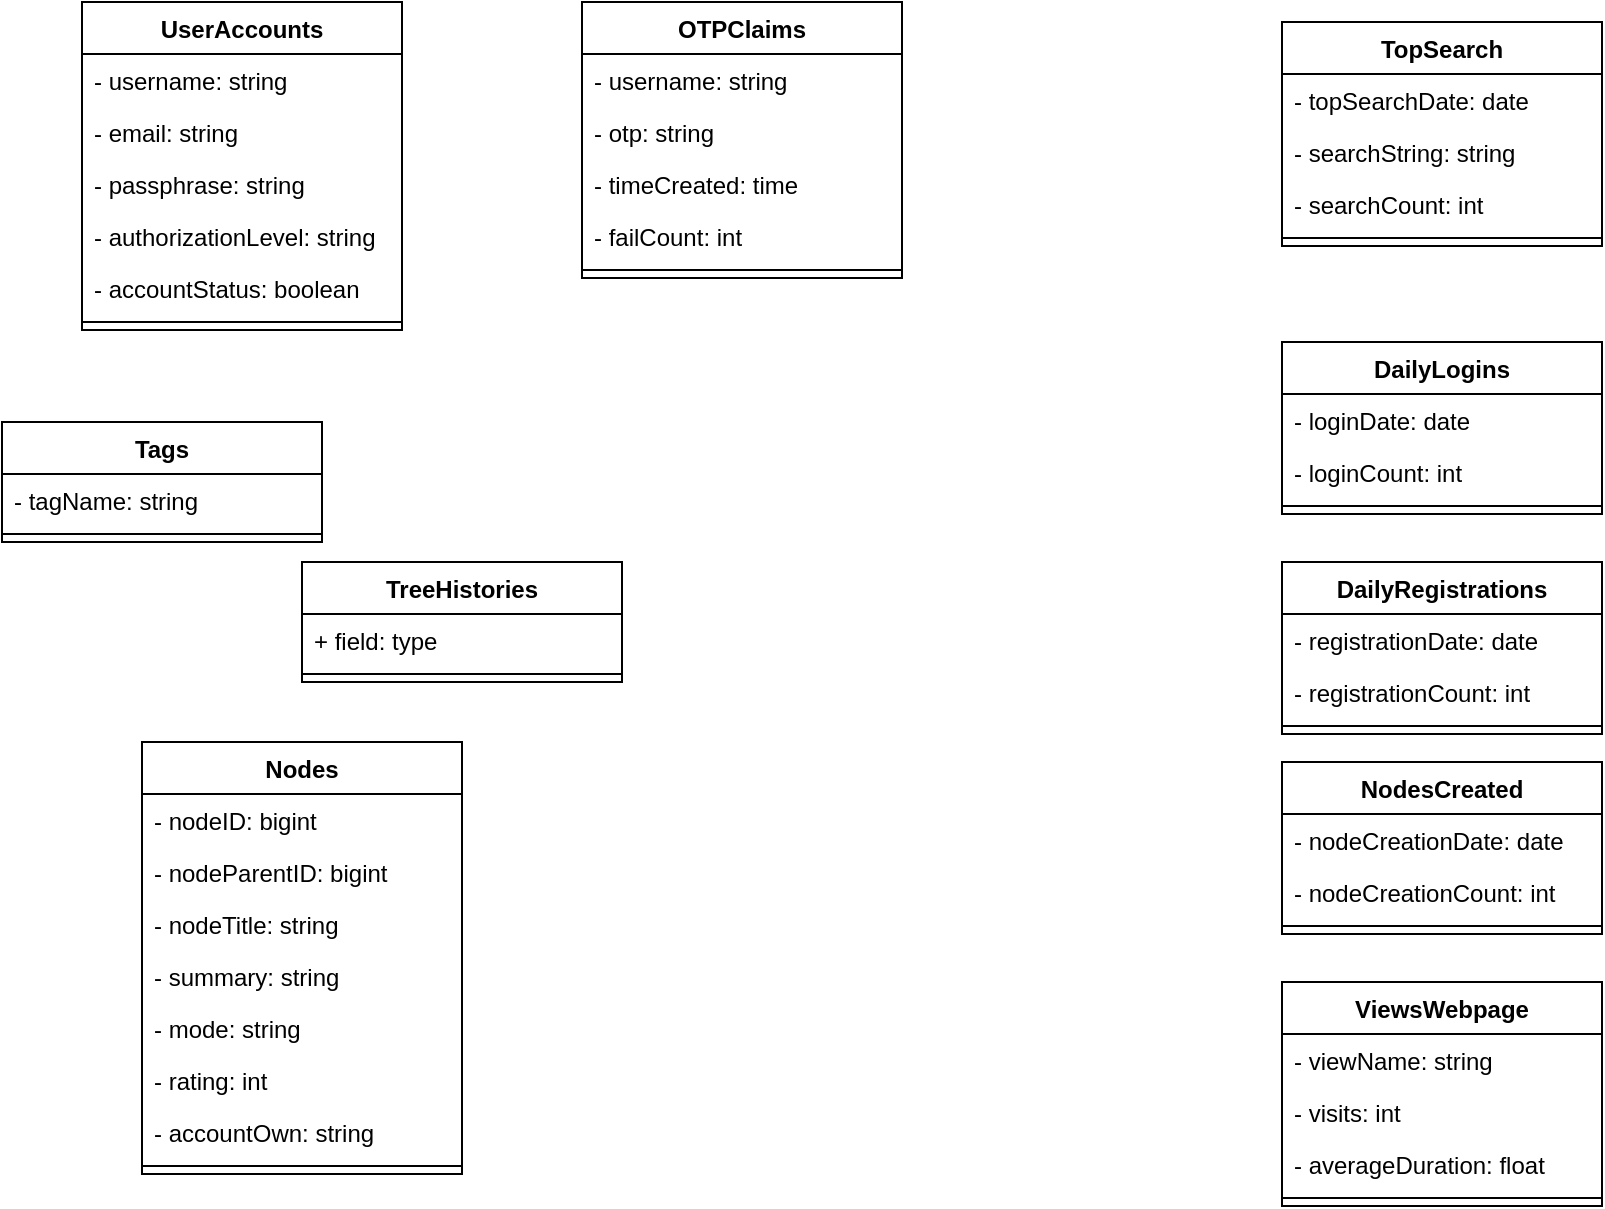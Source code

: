 <mxfile version="16.5.1" type="device"><diagram id="lFwvNTjZ4TGkcqttbsf9" name="Page-1"><mxGraphModel dx="1872" dy="768" grid="1" gridSize="10" guides="1" tooltips="1" connect="1" arrows="1" fold="1" page="1" pageScale="1" pageWidth="850" pageHeight="1100" math="0" shadow="0"><root><mxCell id="0"/><mxCell id="1" parent="0"/><mxCell id="4IYzHmXBYEM75KDTKfIA-5" value="OTPClaims" style="swimlane;fontStyle=1;align=center;verticalAlign=top;childLayout=stackLayout;horizontal=1;startSize=26;horizontalStack=0;resizeParent=1;resizeParentMax=0;resizeLast=0;collapsible=1;marginBottom=0;" vertex="1" parent="1"><mxGeometry x="170" y="100" width="160" height="138" as="geometry"/></mxCell><mxCell id="4IYzHmXBYEM75KDTKfIA-6" value="- username: string" style="text;strokeColor=none;fillColor=none;align=left;verticalAlign=top;spacingLeft=4;spacingRight=4;overflow=hidden;rotatable=0;points=[[0,0.5],[1,0.5]];portConstraint=eastwest;" vertex="1" parent="4IYzHmXBYEM75KDTKfIA-5"><mxGeometry y="26" width="160" height="26" as="geometry"/></mxCell><mxCell id="4IYzHmXBYEM75KDTKfIA-42" value="- otp: string" style="text;strokeColor=none;fillColor=none;align=left;verticalAlign=top;spacingLeft=4;spacingRight=4;overflow=hidden;rotatable=0;points=[[0,0.5],[1,0.5]];portConstraint=eastwest;" vertex="1" parent="4IYzHmXBYEM75KDTKfIA-5"><mxGeometry y="52" width="160" height="26" as="geometry"/></mxCell><mxCell id="4IYzHmXBYEM75KDTKfIA-43" value="- timeCreated: time" style="text;strokeColor=none;fillColor=none;align=left;verticalAlign=top;spacingLeft=4;spacingRight=4;overflow=hidden;rotatable=0;points=[[0,0.5],[1,0.5]];portConstraint=eastwest;" vertex="1" parent="4IYzHmXBYEM75KDTKfIA-5"><mxGeometry y="78" width="160" height="26" as="geometry"/></mxCell><mxCell id="4IYzHmXBYEM75KDTKfIA-44" value="- failCount: int" style="text;strokeColor=none;fillColor=none;align=left;verticalAlign=top;spacingLeft=4;spacingRight=4;overflow=hidden;rotatable=0;points=[[0,0.5],[1,0.5]];portConstraint=eastwest;" vertex="1" parent="4IYzHmXBYEM75KDTKfIA-5"><mxGeometry y="104" width="160" height="26" as="geometry"/></mxCell><mxCell id="4IYzHmXBYEM75KDTKfIA-7" value="" style="line;strokeWidth=1;fillColor=none;align=left;verticalAlign=middle;spacingTop=-1;spacingLeft=3;spacingRight=3;rotatable=0;labelPosition=right;points=[];portConstraint=eastwest;" vertex="1" parent="4IYzHmXBYEM75KDTKfIA-5"><mxGeometry y="130" width="160" height="8" as="geometry"/></mxCell><mxCell id="4IYzHmXBYEM75KDTKfIA-9" value="UserAccounts" style="swimlane;fontStyle=1;align=center;verticalAlign=top;childLayout=stackLayout;horizontal=1;startSize=26;horizontalStack=0;resizeParent=1;resizeParentMax=0;resizeLast=0;collapsible=1;marginBottom=0;" vertex="1" parent="1"><mxGeometry x="-80" y="100" width="160" height="164" as="geometry"/></mxCell><mxCell id="4IYzHmXBYEM75KDTKfIA-38" value="- username: string" style="text;strokeColor=none;fillColor=none;align=left;verticalAlign=top;spacingLeft=4;spacingRight=4;overflow=hidden;rotatable=0;points=[[0,0.5],[1,0.5]];portConstraint=eastwest;" vertex="1" parent="4IYzHmXBYEM75KDTKfIA-9"><mxGeometry y="26" width="160" height="26" as="geometry"/></mxCell><mxCell id="4IYzHmXBYEM75KDTKfIA-39" value="- email: string" style="text;strokeColor=none;fillColor=none;align=left;verticalAlign=top;spacingLeft=4;spacingRight=4;overflow=hidden;rotatable=0;points=[[0,0.5],[1,0.5]];portConstraint=eastwest;" vertex="1" parent="4IYzHmXBYEM75KDTKfIA-9"><mxGeometry y="52" width="160" height="26" as="geometry"/></mxCell><mxCell id="4IYzHmXBYEM75KDTKfIA-40" value="- passphrase: string" style="text;strokeColor=none;fillColor=none;align=left;verticalAlign=top;spacingLeft=4;spacingRight=4;overflow=hidden;rotatable=0;points=[[0,0.5],[1,0.5]];portConstraint=eastwest;" vertex="1" parent="4IYzHmXBYEM75KDTKfIA-9"><mxGeometry y="78" width="160" height="26" as="geometry"/></mxCell><mxCell id="4IYzHmXBYEM75KDTKfIA-41" value="- authorizationLevel: string" style="text;strokeColor=none;fillColor=none;align=left;verticalAlign=top;spacingLeft=4;spacingRight=4;overflow=hidden;rotatable=0;points=[[0,0.5],[1,0.5]];portConstraint=eastwest;" vertex="1" parent="4IYzHmXBYEM75KDTKfIA-9"><mxGeometry y="104" width="160" height="26" as="geometry"/></mxCell><mxCell id="4IYzHmXBYEM75KDTKfIA-10" value="- accountStatus: boolean" style="text;strokeColor=none;fillColor=none;align=left;verticalAlign=top;spacingLeft=4;spacingRight=4;overflow=hidden;rotatable=0;points=[[0,0.5],[1,0.5]];portConstraint=eastwest;" vertex="1" parent="4IYzHmXBYEM75KDTKfIA-9"><mxGeometry y="130" width="160" height="26" as="geometry"/></mxCell><mxCell id="4IYzHmXBYEM75KDTKfIA-11" value="" style="line;strokeWidth=1;fillColor=none;align=left;verticalAlign=middle;spacingTop=-1;spacingLeft=3;spacingRight=3;rotatable=0;labelPosition=right;points=[];portConstraint=eastwest;" vertex="1" parent="4IYzHmXBYEM75KDTKfIA-9"><mxGeometry y="156" width="160" height="8" as="geometry"/></mxCell><mxCell id="4IYzHmXBYEM75KDTKfIA-13" value="DailyRegistrations" style="swimlane;fontStyle=1;align=center;verticalAlign=top;childLayout=stackLayout;horizontal=1;startSize=26;horizontalStack=0;resizeParent=1;resizeParentMax=0;resizeLast=0;collapsible=1;marginBottom=0;" vertex="1" parent="1"><mxGeometry x="520" y="380" width="160" height="86" as="geometry"/></mxCell><mxCell id="4IYzHmXBYEM75KDTKfIA-53" value="- registrationDate: date" style="text;strokeColor=none;fillColor=none;align=left;verticalAlign=top;spacingLeft=4;spacingRight=4;overflow=hidden;rotatable=0;points=[[0,0.5],[1,0.5]];portConstraint=eastwest;" vertex="1" parent="4IYzHmXBYEM75KDTKfIA-13"><mxGeometry y="26" width="160" height="26" as="geometry"/></mxCell><mxCell id="4IYzHmXBYEM75KDTKfIA-14" value="- registrationCount: int" style="text;strokeColor=none;fillColor=none;align=left;verticalAlign=top;spacingLeft=4;spacingRight=4;overflow=hidden;rotatable=0;points=[[0,0.5],[1,0.5]];portConstraint=eastwest;" vertex="1" parent="4IYzHmXBYEM75KDTKfIA-13"><mxGeometry y="52" width="160" height="26" as="geometry"/></mxCell><mxCell id="4IYzHmXBYEM75KDTKfIA-15" value="" style="line;strokeWidth=1;fillColor=none;align=left;verticalAlign=middle;spacingTop=-1;spacingLeft=3;spacingRight=3;rotatable=0;labelPosition=right;points=[];portConstraint=eastwest;" vertex="1" parent="4IYzHmXBYEM75KDTKfIA-13"><mxGeometry y="78" width="160" height="8" as="geometry"/></mxCell><mxCell id="4IYzHmXBYEM75KDTKfIA-16" value="ViewsWebpage" style="swimlane;fontStyle=1;align=center;verticalAlign=top;childLayout=stackLayout;horizontal=1;startSize=26;horizontalStack=0;resizeParent=1;resizeParentMax=0;resizeLast=0;collapsible=1;marginBottom=0;" vertex="1" parent="1"><mxGeometry x="520" y="590" width="160" height="112" as="geometry"/></mxCell><mxCell id="4IYzHmXBYEM75KDTKfIA-17" value="- viewName: string" style="text;strokeColor=none;fillColor=none;align=left;verticalAlign=top;spacingLeft=4;spacingRight=4;overflow=hidden;rotatable=0;points=[[0,0.5],[1,0.5]];portConstraint=eastwest;" vertex="1" parent="4IYzHmXBYEM75KDTKfIA-16"><mxGeometry y="26" width="160" height="26" as="geometry"/></mxCell><mxCell id="4IYzHmXBYEM75KDTKfIA-51" value="- visits: int" style="text;strokeColor=none;fillColor=none;align=left;verticalAlign=top;spacingLeft=4;spacingRight=4;overflow=hidden;rotatable=0;points=[[0,0.5],[1,0.5]];portConstraint=eastwest;" vertex="1" parent="4IYzHmXBYEM75KDTKfIA-16"><mxGeometry y="52" width="160" height="26" as="geometry"/></mxCell><mxCell id="4IYzHmXBYEM75KDTKfIA-52" value="- averageDuration: float" style="text;strokeColor=none;fillColor=none;align=left;verticalAlign=top;spacingLeft=4;spacingRight=4;overflow=hidden;rotatable=0;points=[[0,0.5],[1,0.5]];portConstraint=eastwest;" vertex="1" parent="4IYzHmXBYEM75KDTKfIA-16"><mxGeometry y="78" width="160" height="26" as="geometry"/></mxCell><mxCell id="4IYzHmXBYEM75KDTKfIA-18" value="" style="line;strokeWidth=1;fillColor=none;align=left;verticalAlign=middle;spacingTop=-1;spacingLeft=3;spacingRight=3;rotatable=0;labelPosition=right;points=[];portConstraint=eastwest;" vertex="1" parent="4IYzHmXBYEM75KDTKfIA-16"><mxGeometry y="104" width="160" height="8" as="geometry"/></mxCell><mxCell id="4IYzHmXBYEM75KDTKfIA-19" value="TreeHistories" style="swimlane;fontStyle=1;align=center;verticalAlign=top;childLayout=stackLayout;horizontal=1;startSize=26;horizontalStack=0;resizeParent=1;resizeParentMax=0;resizeLast=0;collapsible=1;marginBottom=0;" vertex="1" parent="1"><mxGeometry x="30" y="380" width="160" height="60" as="geometry"/></mxCell><mxCell id="4IYzHmXBYEM75KDTKfIA-20" value="+ field: type" style="text;strokeColor=none;fillColor=none;align=left;verticalAlign=top;spacingLeft=4;spacingRight=4;overflow=hidden;rotatable=0;points=[[0,0.5],[1,0.5]];portConstraint=eastwest;" vertex="1" parent="4IYzHmXBYEM75KDTKfIA-19"><mxGeometry y="26" width="160" height="26" as="geometry"/></mxCell><mxCell id="4IYzHmXBYEM75KDTKfIA-21" value="" style="line;strokeWidth=1;fillColor=none;align=left;verticalAlign=middle;spacingTop=-1;spacingLeft=3;spacingRight=3;rotatable=0;labelPosition=right;points=[];portConstraint=eastwest;" vertex="1" parent="4IYzHmXBYEM75KDTKfIA-19"><mxGeometry y="52" width="160" height="8" as="geometry"/></mxCell><mxCell id="4IYzHmXBYEM75KDTKfIA-22" value="Tags" style="swimlane;fontStyle=1;align=center;verticalAlign=top;childLayout=stackLayout;horizontal=1;startSize=26;horizontalStack=0;resizeParent=1;resizeParentMax=0;resizeLast=0;collapsible=1;marginBottom=0;" vertex="1" parent="1"><mxGeometry x="-120" y="310" width="160" height="60" as="geometry"/></mxCell><mxCell id="4IYzHmXBYEM75KDTKfIA-23" value="- tagName: string" style="text;strokeColor=none;fillColor=none;align=left;verticalAlign=top;spacingLeft=4;spacingRight=4;overflow=hidden;rotatable=0;points=[[0,0.5],[1,0.5]];portConstraint=eastwest;" vertex="1" parent="4IYzHmXBYEM75KDTKfIA-22"><mxGeometry y="26" width="160" height="26" as="geometry"/></mxCell><mxCell id="4IYzHmXBYEM75KDTKfIA-24" value="" style="line;strokeWidth=1;fillColor=none;align=left;verticalAlign=middle;spacingTop=-1;spacingLeft=3;spacingRight=3;rotatable=0;labelPosition=right;points=[];portConstraint=eastwest;" vertex="1" parent="4IYzHmXBYEM75KDTKfIA-22"><mxGeometry y="52" width="160" height="8" as="geometry"/></mxCell><mxCell id="4IYzHmXBYEM75KDTKfIA-25" value="Nodes" style="swimlane;fontStyle=1;align=center;verticalAlign=top;childLayout=stackLayout;horizontal=1;startSize=26;horizontalStack=0;resizeParent=1;resizeParentMax=0;resizeLast=0;collapsible=1;marginBottom=0;" vertex="1" parent="1"><mxGeometry x="-50" y="470" width="160" height="216" as="geometry"/></mxCell><mxCell id="4IYzHmXBYEM75KDTKfIA-45" value="- nodeID: bigint" style="text;strokeColor=none;fillColor=none;align=left;verticalAlign=top;spacingLeft=4;spacingRight=4;overflow=hidden;rotatable=0;points=[[0,0.5],[1,0.5]];portConstraint=eastwest;" vertex="1" parent="4IYzHmXBYEM75KDTKfIA-25"><mxGeometry y="26" width="160" height="26" as="geometry"/></mxCell><mxCell id="4IYzHmXBYEM75KDTKfIA-46" value="- nodeParentID: bigint" style="text;strokeColor=none;fillColor=none;align=left;verticalAlign=top;spacingLeft=4;spacingRight=4;overflow=hidden;rotatable=0;points=[[0,0.5],[1,0.5]];portConstraint=eastwest;" vertex="1" parent="4IYzHmXBYEM75KDTKfIA-25"><mxGeometry y="52" width="160" height="26" as="geometry"/></mxCell><mxCell id="4IYzHmXBYEM75KDTKfIA-47" value="- nodeTitle: string" style="text;strokeColor=none;fillColor=none;align=left;verticalAlign=top;spacingLeft=4;spacingRight=4;overflow=hidden;rotatable=0;points=[[0,0.5],[1,0.5]];portConstraint=eastwest;" vertex="1" parent="4IYzHmXBYEM75KDTKfIA-25"><mxGeometry y="78" width="160" height="26" as="geometry"/></mxCell><mxCell id="4IYzHmXBYEM75KDTKfIA-48" value="- summary: string" style="text;strokeColor=none;fillColor=none;align=left;verticalAlign=top;spacingLeft=4;spacingRight=4;overflow=hidden;rotatable=0;points=[[0,0.5],[1,0.5]];portConstraint=eastwest;" vertex="1" parent="4IYzHmXBYEM75KDTKfIA-25"><mxGeometry y="104" width="160" height="26" as="geometry"/></mxCell><mxCell id="4IYzHmXBYEM75KDTKfIA-49" value="- mode: string" style="text;strokeColor=none;fillColor=none;align=left;verticalAlign=top;spacingLeft=4;spacingRight=4;overflow=hidden;rotatable=0;points=[[0,0.5],[1,0.5]];portConstraint=eastwest;" vertex="1" parent="4IYzHmXBYEM75KDTKfIA-25"><mxGeometry y="130" width="160" height="26" as="geometry"/></mxCell><mxCell id="4IYzHmXBYEM75KDTKfIA-50" value="- rating: int" style="text;strokeColor=none;fillColor=none;align=left;verticalAlign=top;spacingLeft=4;spacingRight=4;overflow=hidden;rotatable=0;points=[[0,0.5],[1,0.5]];portConstraint=eastwest;" vertex="1" parent="4IYzHmXBYEM75KDTKfIA-25"><mxGeometry y="156" width="160" height="26" as="geometry"/></mxCell><mxCell id="4IYzHmXBYEM75KDTKfIA-26" value="- accountOwn: string" style="text;strokeColor=none;fillColor=none;align=left;verticalAlign=top;spacingLeft=4;spacingRight=4;overflow=hidden;rotatable=0;points=[[0,0.5],[1,0.5]];portConstraint=eastwest;" vertex="1" parent="4IYzHmXBYEM75KDTKfIA-25"><mxGeometry y="182" width="160" height="26" as="geometry"/></mxCell><mxCell id="4IYzHmXBYEM75KDTKfIA-27" value="" style="line;strokeWidth=1;fillColor=none;align=left;verticalAlign=middle;spacingTop=-1;spacingLeft=3;spacingRight=3;rotatable=0;labelPosition=right;points=[];portConstraint=eastwest;" vertex="1" parent="4IYzHmXBYEM75KDTKfIA-25"><mxGeometry y="208" width="160" height="8" as="geometry"/></mxCell><mxCell id="4IYzHmXBYEM75KDTKfIA-28" value="DailyLogins" style="swimlane;fontStyle=1;align=center;verticalAlign=top;childLayout=stackLayout;horizontal=1;startSize=26;horizontalStack=0;resizeParent=1;resizeParentMax=0;resizeLast=0;collapsible=1;marginBottom=0;" vertex="1" parent="1"><mxGeometry x="520" y="270" width="160" height="86" as="geometry"/></mxCell><mxCell id="4IYzHmXBYEM75KDTKfIA-54" value="- loginDate: date" style="text;strokeColor=none;fillColor=none;align=left;verticalAlign=top;spacingLeft=4;spacingRight=4;overflow=hidden;rotatable=0;points=[[0,0.5],[1,0.5]];portConstraint=eastwest;" vertex="1" parent="4IYzHmXBYEM75KDTKfIA-28"><mxGeometry y="26" width="160" height="26" as="geometry"/></mxCell><mxCell id="4IYzHmXBYEM75KDTKfIA-29" value="- loginCount: int" style="text;strokeColor=none;fillColor=none;align=left;verticalAlign=top;spacingLeft=4;spacingRight=4;overflow=hidden;rotatable=0;points=[[0,0.5],[1,0.5]];portConstraint=eastwest;" vertex="1" parent="4IYzHmXBYEM75KDTKfIA-28"><mxGeometry y="52" width="160" height="26" as="geometry"/></mxCell><mxCell id="4IYzHmXBYEM75KDTKfIA-30" value="" style="line;strokeWidth=1;fillColor=none;align=left;verticalAlign=middle;spacingTop=-1;spacingLeft=3;spacingRight=3;rotatable=0;labelPosition=right;points=[];portConstraint=eastwest;" vertex="1" parent="4IYzHmXBYEM75KDTKfIA-28"><mxGeometry y="78" width="160" height="8" as="geometry"/></mxCell><mxCell id="4IYzHmXBYEM75KDTKfIA-31" value="TopSearch" style="swimlane;fontStyle=1;align=center;verticalAlign=top;childLayout=stackLayout;horizontal=1;startSize=26;horizontalStack=0;resizeParent=1;resizeParentMax=0;resizeLast=0;collapsible=1;marginBottom=0;" vertex="1" parent="1"><mxGeometry x="520" y="110" width="160" height="112" as="geometry"/></mxCell><mxCell id="4IYzHmXBYEM75KDTKfIA-55" value="- topSearchDate: date" style="text;strokeColor=none;fillColor=none;align=left;verticalAlign=top;spacingLeft=4;spacingRight=4;overflow=hidden;rotatable=0;points=[[0,0.5],[1,0.5]];portConstraint=eastwest;" vertex="1" parent="4IYzHmXBYEM75KDTKfIA-31"><mxGeometry y="26" width="160" height="26" as="geometry"/></mxCell><mxCell id="4IYzHmXBYEM75KDTKfIA-56" value="- searchString: string" style="text;strokeColor=none;fillColor=none;align=left;verticalAlign=top;spacingLeft=4;spacingRight=4;overflow=hidden;rotatable=0;points=[[0,0.5],[1,0.5]];portConstraint=eastwest;" vertex="1" parent="4IYzHmXBYEM75KDTKfIA-31"><mxGeometry y="52" width="160" height="26" as="geometry"/></mxCell><mxCell id="4IYzHmXBYEM75KDTKfIA-32" value="- searchCount: int" style="text;strokeColor=none;fillColor=none;align=left;verticalAlign=top;spacingLeft=4;spacingRight=4;overflow=hidden;rotatable=0;points=[[0,0.5],[1,0.5]];portConstraint=eastwest;" vertex="1" parent="4IYzHmXBYEM75KDTKfIA-31"><mxGeometry y="78" width="160" height="26" as="geometry"/></mxCell><mxCell id="4IYzHmXBYEM75KDTKfIA-33" value="" style="line;strokeWidth=1;fillColor=none;align=left;verticalAlign=middle;spacingTop=-1;spacingLeft=3;spacingRight=3;rotatable=0;labelPosition=right;points=[];portConstraint=eastwest;" vertex="1" parent="4IYzHmXBYEM75KDTKfIA-31"><mxGeometry y="104" width="160" height="8" as="geometry"/></mxCell><mxCell id="4IYzHmXBYEM75KDTKfIA-34" value="NodesCreated" style="swimlane;fontStyle=1;align=center;verticalAlign=top;childLayout=stackLayout;horizontal=1;startSize=26;horizontalStack=0;resizeParent=1;resizeParentMax=0;resizeLast=0;collapsible=1;marginBottom=0;" vertex="1" parent="1"><mxGeometry x="520" y="480" width="160" height="86" as="geometry"/></mxCell><mxCell id="4IYzHmXBYEM75KDTKfIA-57" value="- nodeCreationDate: date" style="text;strokeColor=none;fillColor=none;align=left;verticalAlign=top;spacingLeft=4;spacingRight=4;overflow=hidden;rotatable=0;points=[[0,0.5],[1,0.5]];portConstraint=eastwest;" vertex="1" parent="4IYzHmXBYEM75KDTKfIA-34"><mxGeometry y="26" width="160" height="26" as="geometry"/></mxCell><mxCell id="4IYzHmXBYEM75KDTKfIA-35" value="- nodeCreationCount: int" style="text;strokeColor=none;fillColor=none;align=left;verticalAlign=top;spacingLeft=4;spacingRight=4;overflow=hidden;rotatable=0;points=[[0,0.5],[1,0.5]];portConstraint=eastwest;" vertex="1" parent="4IYzHmXBYEM75KDTKfIA-34"><mxGeometry y="52" width="160" height="26" as="geometry"/></mxCell><mxCell id="4IYzHmXBYEM75KDTKfIA-36" value="" style="line;strokeWidth=1;fillColor=none;align=left;verticalAlign=middle;spacingTop=-1;spacingLeft=3;spacingRight=3;rotatable=0;labelPosition=right;points=[];portConstraint=eastwest;" vertex="1" parent="4IYzHmXBYEM75KDTKfIA-34"><mxGeometry y="78" width="160" height="8" as="geometry"/></mxCell></root></mxGraphModel></diagram></mxfile>